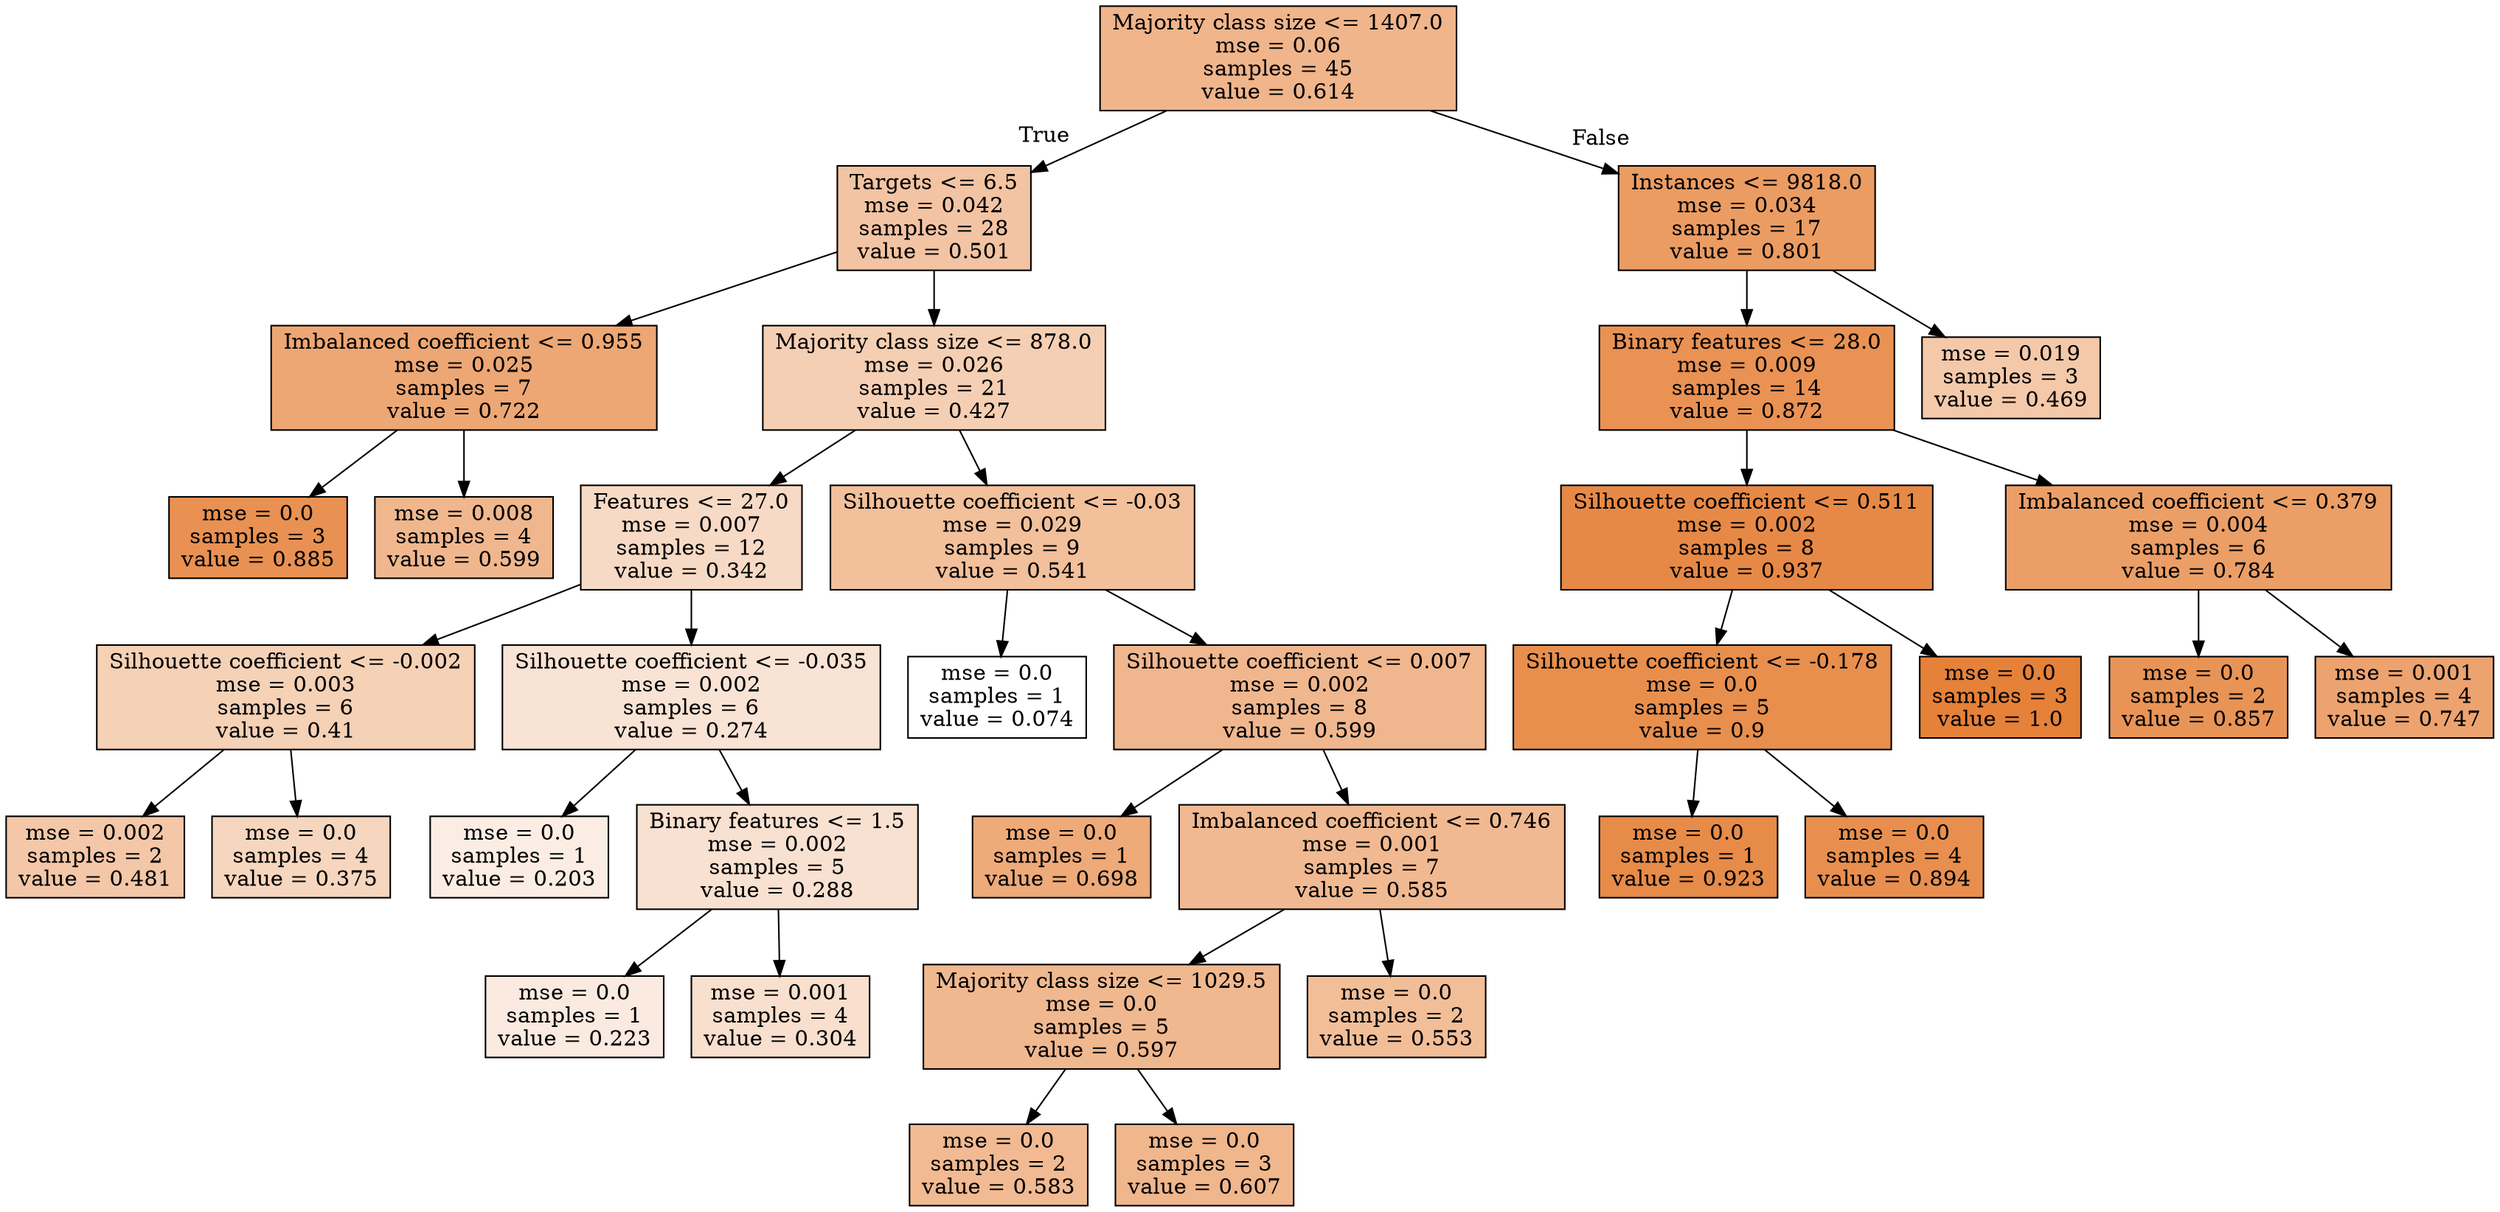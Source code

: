 digraph Tree {
node [shape=box, style="filled", color="black"] ;
0 [label="Majority class size <= 1407.0\nmse = 0.06\nsamples = 45\nvalue = 0.614", fillcolor="#e5813995"] ;
1 [label="Targets <= 6.5\nmse = 0.042\nsamples = 28\nvalue = 0.501", fillcolor="#e5813976"] ;
0 -> 1 [labeldistance=2.5, labelangle=45, headlabel="True"] ;
2 [label="Imbalanced coefficient <= 0.955\nmse = 0.025\nsamples = 7\nvalue = 0.722", fillcolor="#e58139b2"] ;
1 -> 2 ;
3 [label="mse = 0.0\nsamples = 3\nvalue = 0.885", fillcolor="#e58139df"] ;
2 -> 3 ;
4 [label="mse = 0.008\nsamples = 4\nvalue = 0.599", fillcolor="#e5813991"] ;
2 -> 4 ;
5 [label="Majority class size <= 878.0\nmse = 0.026\nsamples = 21\nvalue = 0.427", fillcolor="#e5813961"] ;
1 -> 5 ;
6 [label="Features <= 27.0\nmse = 0.007\nsamples = 12\nvalue = 0.342", fillcolor="#e581394a"] ;
5 -> 6 ;
7 [label="Silhouette coefficient <= -0.002\nmse = 0.003\nsamples = 6\nvalue = 0.41", fillcolor="#e581395d"] ;
6 -> 7 ;
8 [label="mse = 0.002\nsamples = 2\nvalue = 0.481", fillcolor="#e5813970"] ;
7 -> 8 ;
9 [label="mse = 0.0\nsamples = 4\nvalue = 0.375", fillcolor="#e5813953"] ;
7 -> 9 ;
10 [label="Silhouette coefficient <= -0.035\nmse = 0.002\nsamples = 6\nvalue = 0.274", fillcolor="#e5813937"] ;
6 -> 10 ;
11 [label="mse = 0.0\nsamples = 1\nvalue = 0.203", fillcolor="#e5813923"] ;
10 -> 11 ;
12 [label="Binary features <= 1.5\nmse = 0.002\nsamples = 5\nvalue = 0.288", fillcolor="#e581393b"] ;
10 -> 12 ;
13 [label="mse = 0.0\nsamples = 1\nvalue = 0.223", fillcolor="#e5813929"] ;
12 -> 13 ;
14 [label="mse = 0.001\nsamples = 4\nvalue = 0.304", fillcolor="#e581393f"] ;
12 -> 14 ;
15 [label="Silhouette coefficient <= -0.03\nmse = 0.029\nsamples = 9\nvalue = 0.541", fillcolor="#e5813980"] ;
5 -> 15 ;
16 [label="mse = 0.0\nsamples = 1\nvalue = 0.074", fillcolor="#e5813900"] ;
15 -> 16 ;
17 [label="Silhouette coefficient <= 0.007\nmse = 0.002\nsamples = 8\nvalue = 0.599", fillcolor="#e5813991"] ;
15 -> 17 ;
18 [label="mse = 0.0\nsamples = 1\nvalue = 0.698", fillcolor="#e58139ac"] ;
17 -> 18 ;
19 [label="Imbalanced coefficient <= 0.746\nmse = 0.001\nsamples = 7\nvalue = 0.585", fillcolor="#e581398d"] ;
17 -> 19 ;
20 [label="Majority class size <= 1029.5\nmse = 0.0\nsamples = 5\nvalue = 0.597", fillcolor="#e5813990"] ;
19 -> 20 ;
21 [label="mse = 0.0\nsamples = 2\nvalue = 0.583", fillcolor="#e581398c"] ;
20 -> 21 ;
22 [label="mse = 0.0\nsamples = 3\nvalue = 0.607", fillcolor="#e5813993"] ;
20 -> 22 ;
23 [label="mse = 0.0\nsamples = 2\nvalue = 0.553", fillcolor="#e5813984"] ;
19 -> 23 ;
24 [label="Instances <= 9818.0\nmse = 0.034\nsamples = 17\nvalue = 0.801", fillcolor="#e58139c8"] ;
0 -> 24 [labeldistance=2.5, labelangle=-45, headlabel="False"] ;
25 [label="Binary features <= 28.0\nmse = 0.009\nsamples = 14\nvalue = 0.872", fillcolor="#e58139dc"] ;
24 -> 25 ;
26 [label="Silhouette coefficient <= 0.511\nmse = 0.002\nsamples = 8\nvalue = 0.937", fillcolor="#e58139ee"] ;
25 -> 26 ;
27 [label="Silhouette coefficient <= -0.178\nmse = 0.0\nsamples = 5\nvalue = 0.9", fillcolor="#e58139e3"] ;
26 -> 27 ;
28 [label="mse = 0.0\nsamples = 1\nvalue = 0.923", fillcolor="#e58139ea"] ;
27 -> 28 ;
29 [label="mse = 0.0\nsamples = 4\nvalue = 0.894", fillcolor="#e58139e2"] ;
27 -> 29 ;
30 [label="mse = 0.0\nsamples = 3\nvalue = 1.0", fillcolor="#e58139ff"] ;
26 -> 30 ;
31 [label="Imbalanced coefficient <= 0.379\nmse = 0.004\nsamples = 6\nvalue = 0.784", fillcolor="#e58139c3"] ;
25 -> 31 ;
32 [label="mse = 0.0\nsamples = 2\nvalue = 0.857", fillcolor="#e58139d8"] ;
31 -> 32 ;
33 [label="mse = 0.001\nsamples = 4\nvalue = 0.747", fillcolor="#e58139b9"] ;
31 -> 33 ;
34 [label="mse = 0.019\nsamples = 3\nvalue = 0.469", fillcolor="#e581396d"] ;
24 -> 34 ;
}